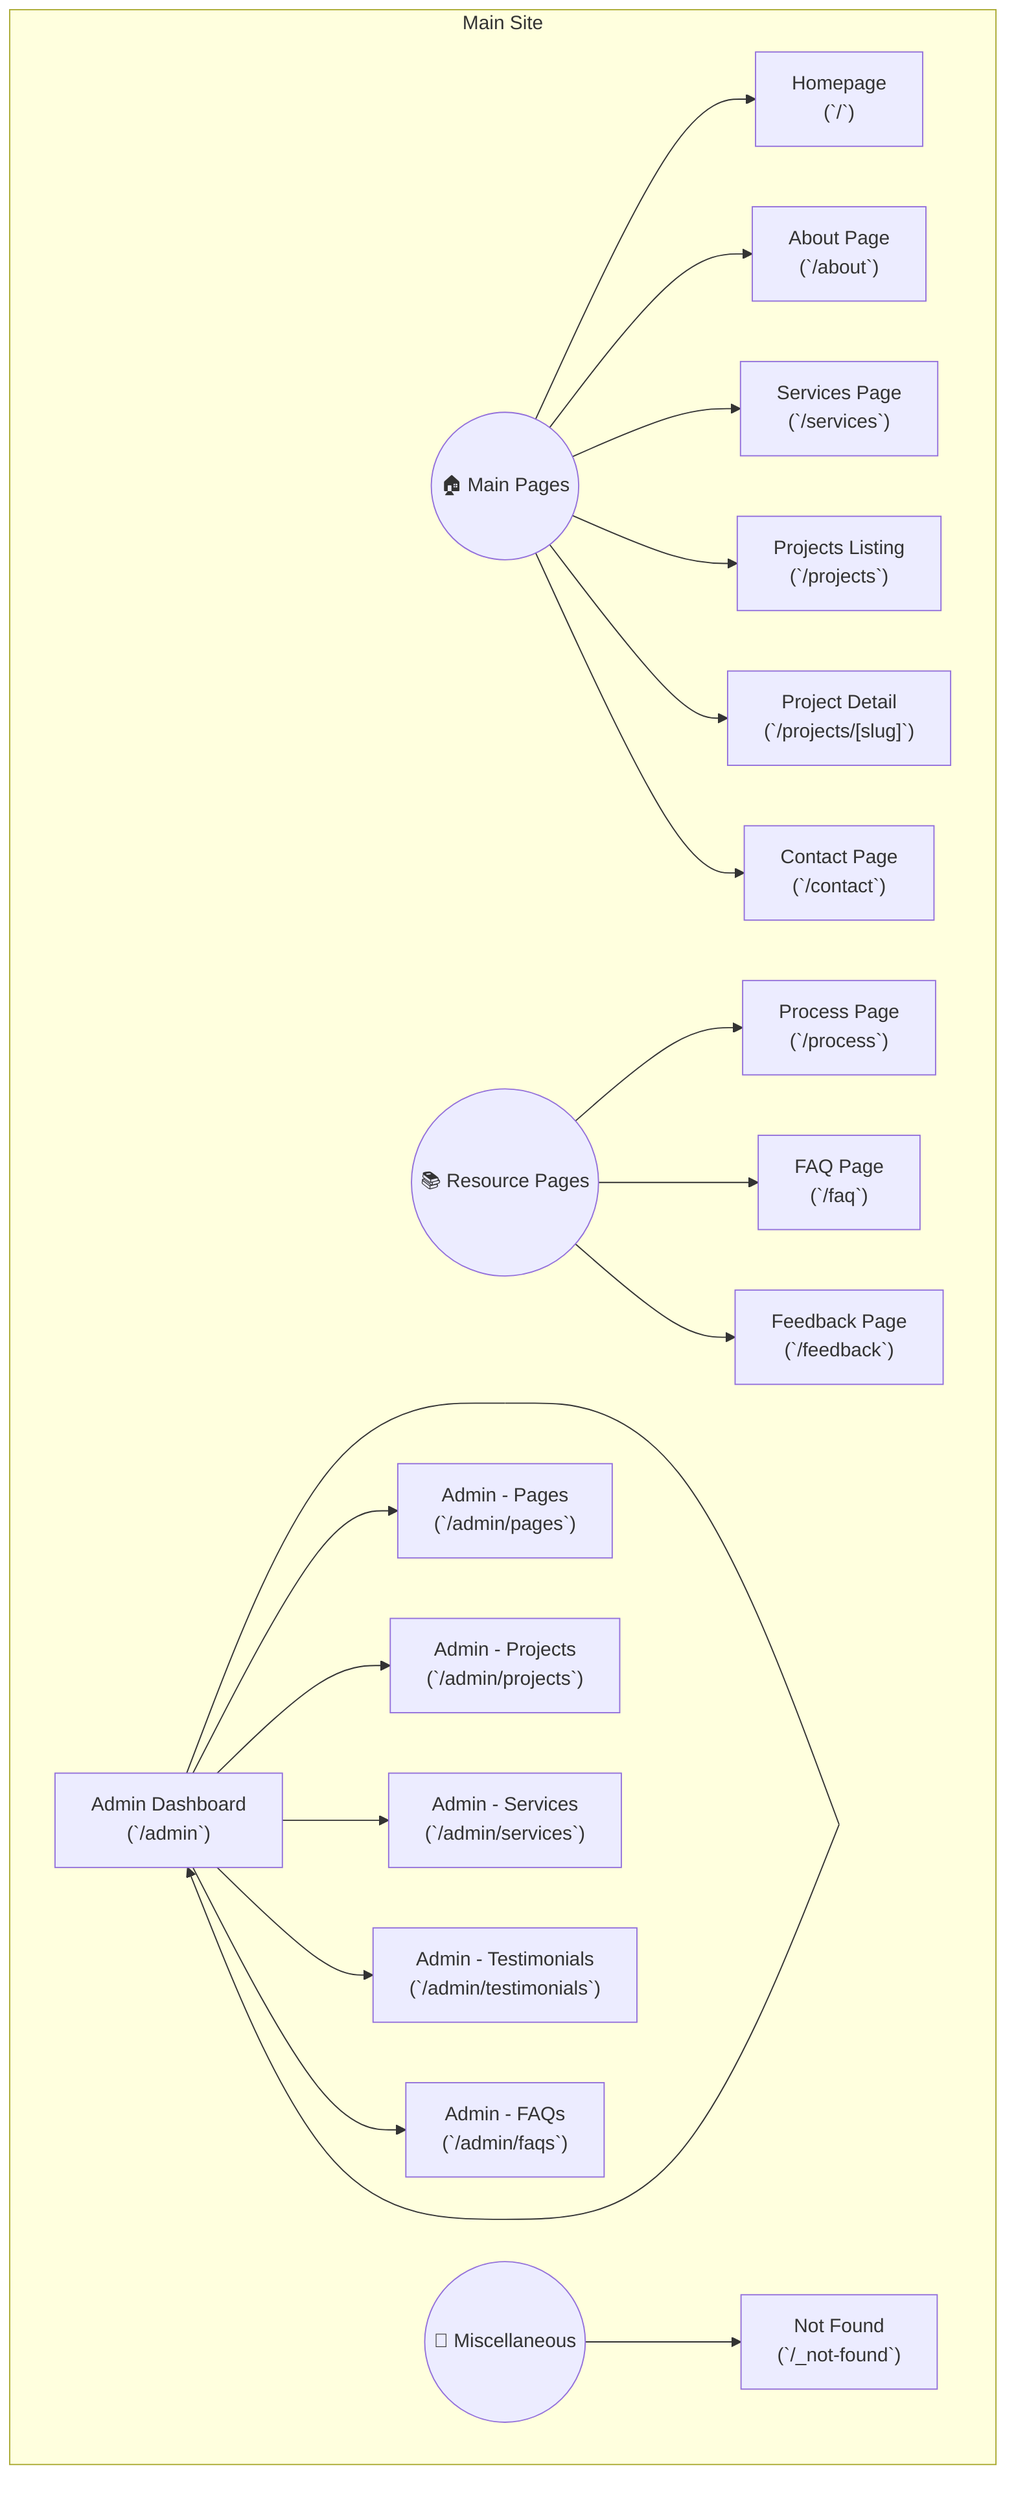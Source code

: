 graph TD
    subgraph Main Site
        main((🏠 Main Pages))
        resources((📚 Resource Pages))
        admin((🔒 Admin Section))
        misc((📁 Miscellaneous))
        main --> home["Homepage<br>(`/`)"]
        main --> about["About Page<br>(`/about`)"]
        main --> services["Services Page<br>(`/services`)"]
        main --> projects["Projects Listing<br>(`/projects`)"]
        main --> projects__slug["Project Detail<br>(`/projects/[slug]`)"]
        main --> contact["Contact Page<br>(`/contact`)"]
        resources --> process["Process Page<br>(`/process`)"]
        resources --> faq["FAQ Page<br>(`/faq`)"]
        resources --> feedback["Feedback Page<br>(`/feedback`)"]
        admin --> admin["Admin Dashboard<br>(`/admin`)"]
        admin --> admin_pages["Admin - Pages<br>(`/admin/pages`)"]
        admin --> admin_projects["Admin - Projects<br>(`/admin/projects`)"]
        admin --> admin_services["Admin - Services<br>(`/admin/services`)"]
        admin --> admin_testimonials["Admin - Testimonials<br>(`/admin/testimonials`)"]
        admin --> admin_faqs["Admin - FAQs<br>(`/admin/faqs`)"]
        misc --> _not_found["Not Found<br>(`/_not-found`)"]
    end